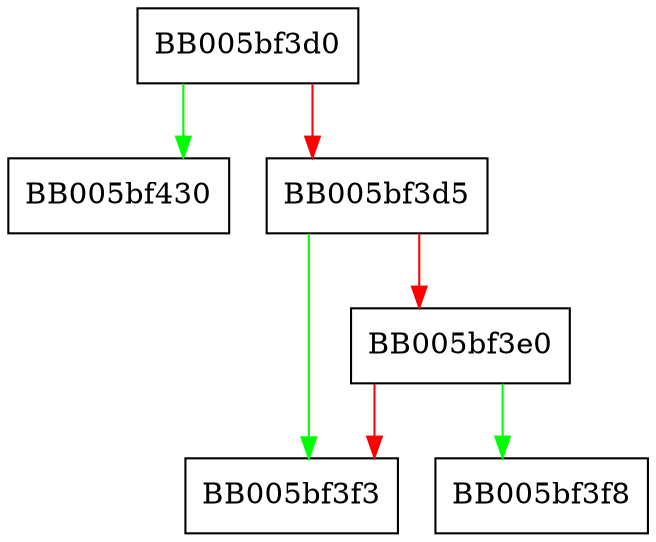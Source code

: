 digraph EVP_CIPHER_free {
  node [shape="box"];
  graph [splines=ortho];
  BB005bf3d0 -> BB005bf430 [color="green"];
  BB005bf3d0 -> BB005bf3d5 [color="red"];
  BB005bf3d5 -> BB005bf3f3 [color="green"];
  BB005bf3d5 -> BB005bf3e0 [color="red"];
  BB005bf3e0 -> BB005bf3f8 [color="green"];
  BB005bf3e0 -> BB005bf3f3 [color="red"];
}